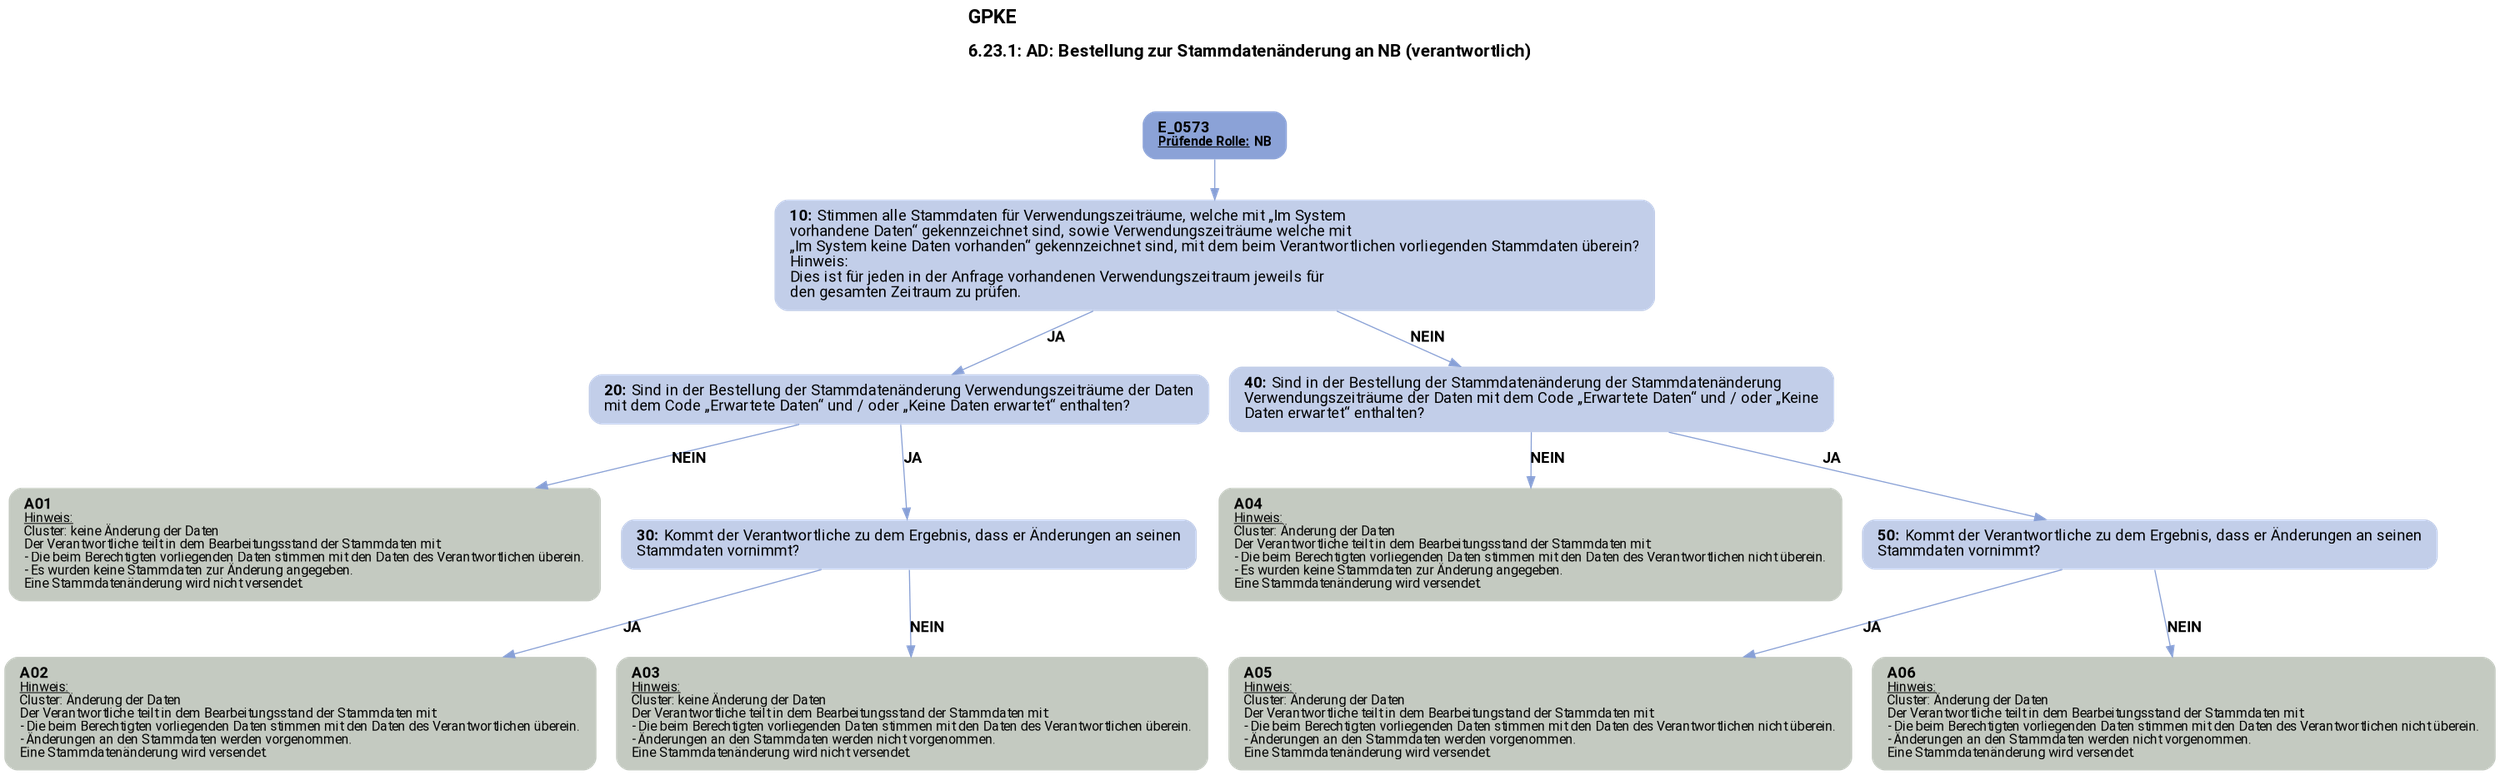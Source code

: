digraph D {
    labelloc="t";
    label=<<B><FONT POINT-SIZE="18">GPKE</FONT></B><BR align="left"/><BR/><B><FONT POINT-SIZE="16">6.23.1: AD: Bestellung zur Stammdatenänderung an NB (verantwortlich)</FONT></B><BR align="left"/><BR/><BR/><BR/>>;
    ratio="compress";
    concentrate=true;
    pack=true;
    rankdir=TB;
    packmode="array";
    size="20,20";
    "Start" [margin="0.2,0.12", shape=box, style="filled,rounded", penwidth=0.0, fillcolor="#8ba2d7", label=<<B>E_0573</B><BR align="left"/><FONT point-size="12"><B><U>Prüfende Rolle:</U> NB</B></FONT><BR align="center"/>>, fontname="Roboto, sans-serif"];
    "10" [margin="0.2,0.12", shape=box, style="filled,rounded", penwidth=0.0, fillcolor="#c2cee9", label=<<B>10: </B>Stimmen alle Stammdaten für Verwendungszeiträume, welche mit „Im System<BR align="left"/>vorhandene Daten“ gekennzeichnet sind, sowie Verwendungszeiträume welche mit<BR align="left"/>„Im System keine Daten vorhanden“ gekennzeichnet sind, mit dem beim Verantwortlichen vorliegenden Stammdaten überein?<BR align="left"/>Hinweis:<BR align="left"/>Dies ist für jeden in der Anfrage vorhandenen Verwendungszeitraum jeweils für<BR align="left"/>den gesamten Zeitraum zu prüfen.<BR align="left"/>>, fontname="Roboto, sans-serif"];
    "20" [margin="0.2,0.12", shape=box, style="filled,rounded", penwidth=0.0, fillcolor="#c2cee9", label=<<B>20: </B>Sind in der Bestellung der Stammdatenänderung Verwendungszeiträume der Daten<BR align="left"/>mit dem Code „Erwartete Daten“ und / oder „Keine Daten erwartet“ enthalten?<BR align="left"/>>, fontname="Roboto, sans-serif"];
    "A01" [margin="0.2,0.12", shape=box, style="filled,rounded", penwidth=0.0, fillcolor="#c4cac1", label=<<B>A01</B><BR align="left"/><FONT point-size="12"><U>Hinweis:</U><BR align="left"/>Cluster: keine Änderung der Daten<BR align="left"/>Der Verantwortliche teilt in dem Bearbeitungsstand der Stammdaten mit:<BR align="left"/>- Die beim Berechtigten vorliegenden Daten stimmen mit den Daten des Verantwortlichen überein.<BR align="left"/>- Es wurden keine Stammdaten zur Änderung angegeben.<BR align="left"/>Eine Stammdatenänderung wird nicht versendet.<BR align="left"/></FONT>>, fontname="Roboto, sans-serif"];
    "30" [margin="0.2,0.12", shape=box, style="filled,rounded", penwidth=0.0, fillcolor="#c2cee9", label=<<B>30: </B>Kommt der Verantwortliche zu dem Ergebnis, dass er Änderungen an seinen<BR align="left"/>Stammdaten vornimmt?<BR align="left"/>>, fontname="Roboto, sans-serif"];
    "A02" [margin="0.2,0.12", shape=box, style="filled,rounded", penwidth=0.0, fillcolor="#c4cac1", label=<<B>A02</B><BR align="left"/><FONT point-size="12"><U>Hinweis:</U><BR align="left"/>Cluster: Änderung der Daten<BR align="left"/>Der Verantwortliche teilt in dem Bearbeitungsstand der Stammdaten mit:<BR align="left"/>- Die beim Berechtigten vorliegenden Daten stimmen mit den Daten des Verantwortlichen überein.<BR align="left"/>- Änderungen an den Stammdaten werden vorgenommen.<BR align="left"/>Eine Stammdatenänderung wird versendet.<BR align="left"/></FONT>>, fontname="Roboto, sans-serif"];
    "A03" [margin="0.2,0.12", shape=box, style="filled,rounded", penwidth=0.0, fillcolor="#c4cac1", label=<<B>A03</B><BR align="left"/><FONT point-size="12"><U>Hinweis:</U><BR align="left"/>Cluster: keine Änderung der Daten<BR align="left"/>Der Verantwortliche teilt in dem Bearbeitungsstand der Stammdaten mit:<BR align="left"/>- Die beim Berechtigten vorliegenden Daten stimmen mit den Daten des Verantwortlichen überein.<BR align="left"/>- Änderungen an den Stammdaten werden nicht vorgenommen.<BR align="left"/>Eine Stammdatenänderung wird nicht versendet.<BR align="left"/></FONT>>, fontname="Roboto, sans-serif"];
    "40" [margin="0.2,0.12", shape=box, style="filled,rounded", penwidth=0.0, fillcolor="#c2cee9", label=<<B>40: </B>Sind in der Bestellung der Stammdatenänderung der Stammdatenänderung<BR align="left"/>Verwendungszeiträume der Daten mit dem Code „Erwartete Daten“ und / oder „Keine<BR align="left"/>Daten erwartet“ enthalten?<BR align="left"/>>, fontname="Roboto, sans-serif"];
    "A04" [margin="0.2,0.12", shape=box, style="filled,rounded", penwidth=0.0, fillcolor="#c4cac1", label=<<B>A04</B><BR align="left"/><FONT point-size="12"><U>Hinweis:</U><BR align="left"/>Cluster: Änderung der Daten<BR align="left"/>Der Verantwortliche teilt in dem Bearbeitungsstand der Stammdaten mit:<BR align="left"/>- Die beim Berechtigten vorliegenden Daten stimmen mit den Daten des Verantwortlichen nicht überein.<BR align="left"/>- Es wurden keine Stammdaten zur Änderung angegeben.<BR align="left"/>Eine Stammdatenänderung wird versendet.<BR align="left"/></FONT>>, fontname="Roboto, sans-serif"];
    "50" [margin="0.2,0.12", shape=box, style="filled,rounded", penwidth=0.0, fillcolor="#c2cee9", label=<<B>50: </B>Kommt der Verantwortliche zu dem Ergebnis, dass er Änderungen an seinen<BR align="left"/>Stammdaten vornimmt?<BR align="left"/>>, fontname="Roboto, sans-serif"];
    "A05" [margin="0.2,0.12", shape=box, style="filled,rounded", penwidth=0.0, fillcolor="#c4cac1", label=<<B>A05</B><BR align="left"/><FONT point-size="12"><U>Hinweis:</U><BR align="left"/>Cluster: Änderung der Daten<BR align="left"/>Der Verantwortliche teilt in dem Bearbeitungstand der Stammdaten mit:<BR align="left"/>- Die beim Berechtigten vorliegenden Daten stimmen mit den Daten des Verantwortlichen nicht überein.<BR align="left"/>- Änderungen an den Stammdaten werden vorgenommen.<BR align="left"/>Eine Stammdatenänderung wird versendet.<BR align="left"/></FONT>>, fontname="Roboto, sans-serif"];
    "A06" [margin="0.2,0.12", shape=box, style="filled,rounded", penwidth=0.0, fillcolor="#c4cac1", label=<<B>A06</B><BR align="left"/><FONT point-size="12"><U>Hinweis:</U><BR align="left"/>Cluster: Änderung der Daten<BR align="left"/>Der Verantwortliche teilt in dem Bearbeitungsstand der Stammdaten mit:<BR align="left"/>- Die beim Berechtigten vorliegenden Daten stimmen mit den Daten des Verantwortlichen nicht überein.<BR align="left"/>- Änderungen an den Stammdaten werden nicht vorgenommen.<BR align="left"/>Eine Stammdatenänderung wird versendet.<BR align="left"/></FONT>>, fontname="Roboto, sans-serif"];

    "Start" -> "10" [color="#88a0d6"];
    "10" -> "20" [label=<<B>JA</B>>, color="#88a0d6", fontname="Roboto, sans-serif"];
    "10" -> "40" [label=<<B>NEIN</B>>, color="#88a0d6", fontname="Roboto, sans-serif"];
    "20" -> "A01" [label=<<B>NEIN</B>>, color="#88a0d6", fontname="Roboto, sans-serif"];
    "20" -> "30" [label=<<B>JA</B>>, color="#88a0d6", fontname="Roboto, sans-serif"];
    "30" -> "A02" [label=<<B>JA</B>>, color="#88a0d6", fontname="Roboto, sans-serif"];
    "30" -> "A03" [label=<<B>NEIN</B>>, color="#88a0d6", fontname="Roboto, sans-serif"];
    "40" -> "A04" [label=<<B>NEIN</B>>, color="#88a0d6", fontname="Roboto, sans-serif"];
    "40" -> "50" [label=<<B>JA</B>>, color="#88a0d6", fontname="Roboto, sans-serif"];
    "50" -> "A05" [label=<<B>JA</B>>, color="#88a0d6", fontname="Roboto, sans-serif"];
    "50" -> "A06" [label=<<B>NEIN</B>>, color="#88a0d6", fontname="Roboto, sans-serif"];

    bgcolor="transparent";
fontname="Roboto, sans-serif";
}